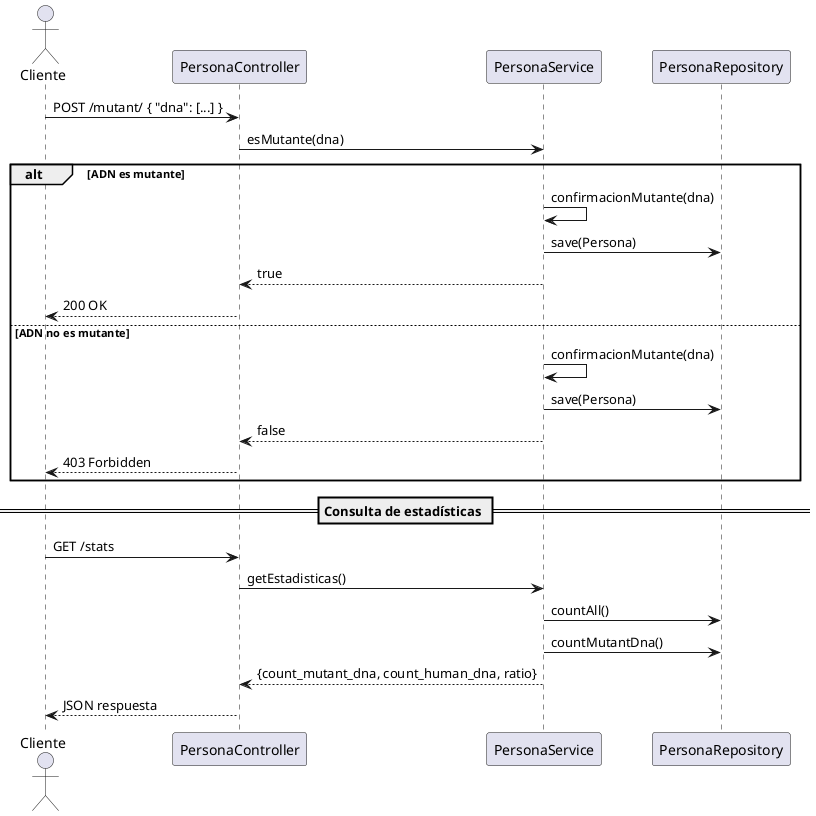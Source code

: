 @startuml
'https://plantuml.com/sequence-diagram

@startuml
actor Cliente as C

C -> PersonaController : POST /mutant/ { "dna": [...] }
PersonaController -> PersonaService : esMutante(dna)

alt ADN es mutante
    PersonaService -> PersonaService : confirmacionMutante(dna)
    PersonaService -> PersonaRepository : save(Persona)
    PersonaController <-- PersonaService : true
    C <-- PersonaController : 200 OK
else ADN no es mutante
    PersonaService -> PersonaService : confirmacionMutante(dna)
    PersonaService -> PersonaRepository : save(Persona)
    PersonaController <-- PersonaService : false
    C <-- PersonaController : 403 Forbidden
end

== Consulta de estadísticas ==

C -> PersonaController : GET /stats
PersonaController -> PersonaService : getEstadisticas()
PersonaService -> PersonaRepository : countAll()
PersonaService -> PersonaRepository : countMutantDna()
PersonaController <-- PersonaService : {count_mutant_dna, count_human_dna, ratio}
C <-- PersonaController : JSON respuesta

@enduml
